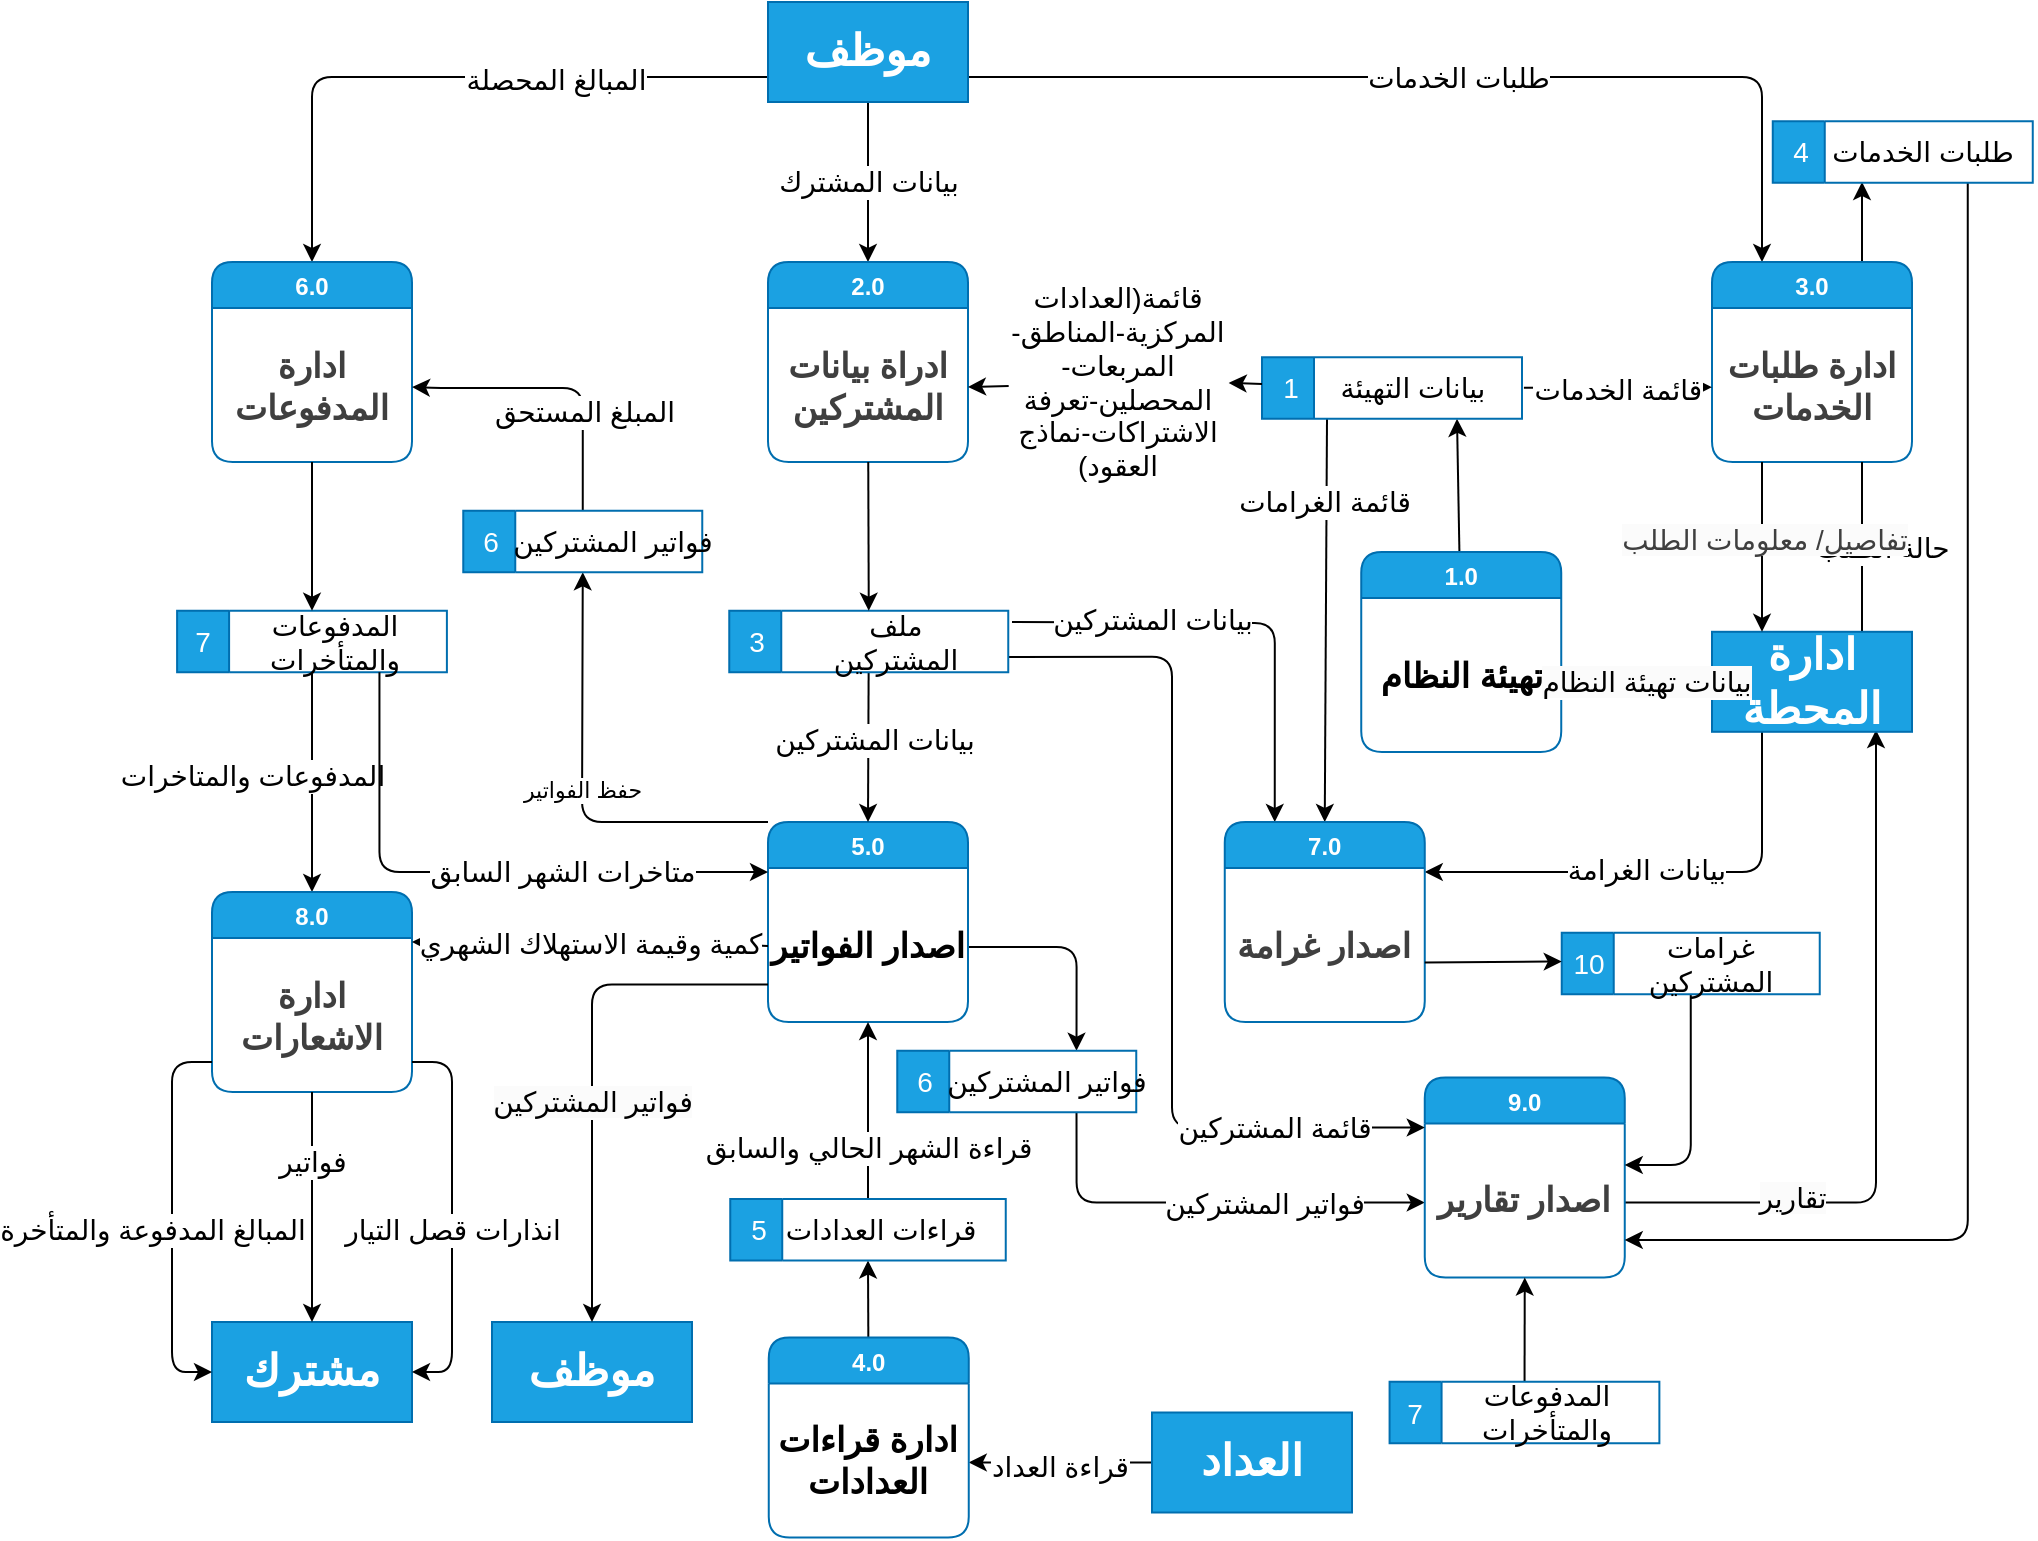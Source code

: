<mxfile>
    <diagram id="zlmuE82KTiLEKRSatydy" name="Page-1">
        <mxGraphModel dx="2005" dy="540" grid="1" gridSize="10" guides="1" tooltips="1" connect="1" arrows="1" fold="1" page="0" pageScale="1" pageWidth="1100" pageHeight="850" background="#ffffff" math="0" shadow="0">
            <root>
                <mxCell id="0"/>
                <mxCell id="1" parent="0"/>
                <mxCell id="33" style="edgeStyle=elbowEdgeStyle;html=1;startArrow=none;endArrow=classic;exitX=1;exitY=0.75;exitDx=0;exitDy=0;entryX=0.25;entryY=0;entryDx=0;entryDy=0;endFill=1;" parent="1" source="8" target="25" edge="1">
                    <mxGeometry relative="1" as="geometry">
                        <Array as="points">
                            <mxPoint x="695" y="230"/>
                        </Array>
                    </mxGeometry>
                </mxCell>
                <mxCell id="117" value="طلبات الخدمات" style="edgeLabel;align=center;verticalAlign=middle;resizable=0;points=[];fontSize=14;textShadow=0;labelBorderColor=none;labelBackgroundColor=default;fontColor=default;html=1;" parent="33" vertex="1" connectable="0">
                    <mxGeometry relative="1" as="geometry">
                        <mxPoint as="offset"/>
                    </mxGeometry>
                </mxCell>
                <mxCell id="34" style="edgeStyle=elbowEdgeStyle;html=1;startArrow=none;endArrow=classic;exitX=0;exitY=0.75;exitDx=0;exitDy=0;entryX=0.5;entryY=0;entryDx=0;entryDy=0;endFill=1;" parent="1" source="8" target="30" edge="1">
                    <mxGeometry relative="1" as="geometry">
                        <Array as="points">
                            <mxPoint x="-30" y="200"/>
                        </Array>
                    </mxGeometry>
                </mxCell>
                <mxCell id="118" value="المبالغ المحصلة" style="edgeLabel;align=center;verticalAlign=middle;resizable=0;points=[];fontSize=14;" parent="34" vertex="1" connectable="0">
                    <mxGeometry x="-0.34" relative="1" as="geometry">
                        <mxPoint as="offset"/>
                    </mxGeometry>
                </mxCell>
                <mxCell id="35" style="edgeStyle=elbowEdgeStyle;html=1;startArrow=none;endArrow=classic;entryX=0.5;entryY=0;entryDx=0;entryDy=0;endFill=1;elbow=horizontal;" parent="1" source="8" target="28" edge="1">
                    <mxGeometry relative="1" as="geometry"/>
                </mxCell>
                <mxCell id="125" value="&lt;font style=&quot;font-size: 14px;&quot;&gt;بيانات المشترك&lt;/font&gt;" style="edgeLabel;html=1;align=center;verticalAlign=middle;resizable=0;points=[];" parent="35" vertex="1" connectable="0">
                    <mxGeometry relative="1" as="geometry">
                        <mxPoint as="offset"/>
                    </mxGeometry>
                </mxCell>
                <UserObject label="موظف" treeRoot="1" id="8">
                    <mxCell style="whiteSpace=wrap;html=1;align=center;treeFolding=1;treeMoving=1;newEdgeStyle={&quot;edgeStyle&quot;:&quot;elbowEdgeStyle&quot;,&quot;startArrow&quot;:&quot;none&quot;,&quot;endArrow&quot;:&quot;none&quot;};fontSize=22;fontStyle=1;fillColor=#1ba1e2;strokeColor=#006EAF;fontColor=#ffffff;" parent="1" vertex="1">
                        <mxGeometry x="198" y="150" width="100" height="50" as="geometry"/>
                    </mxCell>
                </UserObject>
                <mxCell id="217" style="edgeStyle=none;html=1;exitX=0.75;exitY=0;exitDx=0;exitDy=0;fontFamily=Helvetica;fontSize=11;fontColor=default;labelBackgroundColor=default;resizable=0;" parent="1" source="25" edge="1">
                    <mxGeometry relative="1" as="geometry">
                        <mxPoint x="745" y="240" as="targetPoint"/>
                    </mxGeometry>
                </mxCell>
                <mxCell id="25" value="3.0" style="swimlane;rounded=1;fillColor=#1ba1e2;fontColor=#ffffff;strokeColor=#006EAF;" parent="1" vertex="1">
                    <mxGeometry x="670" y="280" width="100" height="100" as="geometry"/>
                </mxCell>
                <mxCell id="26" value="&lt;span style=&quot;color: rgb(63, 63, 63); font-size: 17px;&quot;&gt;ادارة طلبات الخدمات&lt;/span&gt;" style="text;html=1;align=center;verticalAlign=middle;whiteSpace=wrap;rounded=1;fontStyle=1;" parent="25" vertex="1">
                    <mxGeometry y="25" width="100" height="75" as="geometry"/>
                </mxCell>
                <mxCell id="28" value="2.0" style="swimlane;rounded=1;fillColor=#1ba1e2;fontColor=#ffffff;strokeColor=#006EAF;startSize=23;" parent="1" vertex="1">
                    <mxGeometry x="198" y="280" width="100" height="100" as="geometry"/>
                </mxCell>
                <mxCell id="29" value="&lt;span style=&quot;color: rgb(63, 63, 63); font-size: 17px;&quot;&gt;ادراة بيانات المشتركين&lt;/span&gt;" style="text;html=1;align=center;verticalAlign=middle;whiteSpace=wrap;rounded=1;fontStyle=1;" parent="28" vertex="1">
                    <mxGeometry y="25" width="100" height="75" as="geometry"/>
                </mxCell>
                <mxCell id="30" value="6.0" style="swimlane;rounded=1;fillColor=#1ba1e2;fontColor=#ffffff;strokeColor=#006EAF;" parent="1" vertex="1">
                    <mxGeometry x="-80" y="280" width="100" height="100" as="geometry"/>
                </mxCell>
                <mxCell id="31" value="&lt;span style=&quot;color: rgb(63, 63, 63); font-size: 17px;&quot;&gt;ادارة المدفوعات&lt;/span&gt;" style="text;html=1;align=center;verticalAlign=middle;whiteSpace=wrap;rounded=1;fontStyle=1;" parent="30" vertex="1">
                    <mxGeometry y="25" width="100" height="75" as="geometry"/>
                </mxCell>
                <mxCell id="147" style="edgeStyle=elbowEdgeStyle;html=1;startArrow=none;endArrow=classic;entryX=1;entryY=0.5;entryDx=0;entryDy=0;endFill=1;" parent="1" source="41" target="43" edge="1">
                    <mxGeometry relative="1" as="geometry"/>
                </mxCell>
                <mxCell id="148" value="قراءة العداد" style="edgeLabel;align=center;verticalAlign=middle;resizable=0;points=[];fontSize=14;" parent="147" vertex="1" connectable="0">
                    <mxGeometry relative="1" as="geometry">
                        <mxPoint y="1" as="offset"/>
                    </mxGeometry>
                </mxCell>
                <UserObject label="العداد" treeRoot="1" id="41">
                    <mxCell style="whiteSpace=wrap;html=1;align=center;treeFolding=1;treeMoving=1;newEdgeStyle={&quot;edgeStyle&quot;:&quot;elbowEdgeStyle&quot;,&quot;startArrow&quot;:&quot;none&quot;,&quot;endArrow&quot;:&quot;none&quot;};fontSize=22;fontStyle=1;fillColor=#1ba1e2;strokeColor=#006EAF;fontColor=#ffffff;" parent="1" vertex="1">
                        <mxGeometry x="390" y="855.25" width="100" height="50" as="geometry"/>
                    </mxCell>
                </UserObject>
                <mxCell id="155" style="edgeStyle=none;html=1;entryX=0;entryY=0.5;entryDx=0;entryDy=0;" parent="1" source="42" target="150" edge="1">
                    <mxGeometry relative="1" as="geometry">
                        <mxPoint x="248.38" y="762.255" as="targetPoint"/>
                    </mxGeometry>
                </mxCell>
                <mxCell id="42" value="4.0" style="swimlane;rounded=1;fillColor=#1ba1e2;fontColor=#ffffff;strokeColor=#006EAF;" parent="1" vertex="1">
                    <mxGeometry x="198.38" y="817.75" width="100" height="100" as="geometry"/>
                </mxCell>
                <mxCell id="43" value="&lt;font style=&quot;font-size: 17px;&quot;&gt;ادارة قراءات العدادات&lt;/font&gt;" style="text;html=1;align=center;verticalAlign=middle;whiteSpace=wrap;rounded=1;fontStyle=1;" parent="42" vertex="1">
                    <mxGeometry y="25" width="100" height="75" as="geometry"/>
                </mxCell>
                <mxCell id="160" style="edgeStyle=orthogonalEdgeStyle;html=1;entryX=1;entryY=0.75;entryDx=0;entryDy=0;exitX=1;exitY=0.5;exitDx=0;exitDy=0;" parent="1" source="47" target="55" edge="1">
                    <mxGeometry relative="1" as="geometry"/>
                </mxCell>
                <mxCell id="219" value="حفظ الفواتير" style="edgeStyle=none;html=1;exitX=0;exitY=0;exitDx=0;exitDy=0;entryX=0;entryY=0.5;entryDx=0;entryDy=0;" edge="1" parent="1" source="46" target="196">
                    <mxGeometry relative="1" as="geometry">
                        <Array as="points">
                            <mxPoint x="105" y="560"/>
                        </Array>
                    </mxGeometry>
                </mxCell>
                <mxCell id="46" value="5.0" style="swimlane;rounded=1;fillColor=#1ba1e2;fontColor=#ffffff;strokeColor=#006EAF;" parent="1" vertex="1">
                    <mxGeometry x="198" y="560" width="100" height="100" as="geometry"/>
                </mxCell>
                <mxCell id="47" value="&lt;font style=&quot;font-size: 17px;&quot;&gt;اصدار الفواتير&lt;/font&gt;" style="text;html=1;align=center;verticalAlign=middle;whiteSpace=wrap;rounded=1;fontStyle=1;" parent="46" vertex="1">
                    <mxGeometry y="25" width="100" height="75" as="geometry"/>
                </mxCell>
                <mxCell id="92" style="edgeStyle=none;html=1;entryX=0.5;entryY=0;entryDx=0;entryDy=0;" parent="1" source="51" target="68" edge="1">
                    <mxGeometry relative="1" as="geometry"/>
                </mxCell>
                <mxCell id="143" value="المدفوعات والمتاخرات" style="edgeLabel;align=center;verticalAlign=middle;resizable=0;points=[];fontSize=14;html=1;" parent="92" vertex="1" connectable="0">
                    <mxGeometry relative="1" as="geometry">
                        <mxPoint x="-30" y="-3" as="offset"/>
                    </mxGeometry>
                </mxCell>
                <mxCell id="51" value="" style="swimlane;html=1;fillColor=#1ba1e2;whiteSpace=wrap;rotation=-90;startSize=26;fontColor=#ffffff;strokeColor=#006EAF;" parent="1" vertex="1">
                    <mxGeometry x="-45.38" y="402.3" width="30.76" height="134.9" as="geometry"/>
                </mxCell>
                <mxCell id="52" value="7" style="text;html=1;align=center;verticalAlign=middle;whiteSpace=wrap;rounded=0;fontStyle=0;fontSize=14;rotation=0;fillColor=none;fontColor=#FFFFFF;" parent="51" vertex="1">
                    <mxGeometry x="-49.66" y="57.95" width="20.62" height="20" as="geometry"/>
                </mxCell>
                <mxCell id="53" value="المدفوعات والمتأخرات" style="text;html=1;align=center;verticalAlign=middle;whiteSpace=wrap;rounded=0;fontStyle=0;fontSize=14;rotation=0;" parent="51" vertex="1">
                    <mxGeometry x="-29.04" y="57.45" width="111" height="20" as="geometry"/>
                </mxCell>
                <mxCell id="159" style="edgeStyle=orthogonalEdgeStyle;html=1;exitX=0;exitY=0.75;exitDx=0;exitDy=0;entryX=0;entryY=0.5;entryDx=0;entryDy=0;" parent="1" source="55" target="72" edge="1">
                    <mxGeometry relative="1" as="geometry"/>
                </mxCell>
                <mxCell id="168" value="&lt;font style=&quot;font-size: 14px;&quot;&gt;فواتير المشتركين&lt;/font&gt;" style="edgeLabel;html=1;align=center;verticalAlign=middle;resizable=0;points=[];" parent="159" vertex="1" connectable="0">
                    <mxGeometry x="0.267" relative="1" as="geometry">
                        <mxPoint as="offset"/>
                    </mxGeometry>
                </mxCell>
                <mxCell id="55" value="" style="swimlane;html=1;fillColor=#1ba1e2;whiteSpace=wrap;rotation=-90;startSize=26;fontColor=#ffffff;strokeColor=#006EAF;" parent="1" vertex="1">
                    <mxGeometry x="307" y="630" width="30.76" height="119.5" as="geometry"/>
                </mxCell>
                <mxCell id="56" value="6" style="text;html=1;align=center;verticalAlign=middle;whiteSpace=wrap;rounded=0;fontStyle=0;fontSize=14;rotation=0;fillColor=none;fontColor=#FFFFFF;" parent="55" vertex="1">
                    <mxGeometry x="-40.66" y="49.95" width="20.62" height="20" as="geometry"/>
                </mxCell>
                <mxCell id="57" value="فواتير المشتركين" style="text;html=1;align=center;verticalAlign=middle;whiteSpace=wrap;rounded=0;fontStyle=0;fontSize=14;rotation=0;" parent="55" vertex="1">
                    <mxGeometry x="-24.66" y="49.95" width="111" height="20" as="geometry"/>
                </mxCell>
                <UserObject label="مشترك" treeRoot="1" id="63">
                    <mxCell style="whiteSpace=wrap;html=1;align=center;treeFolding=1;treeMoving=1;newEdgeStyle={&quot;edgeStyle&quot;:&quot;elbowEdgeStyle&quot;,&quot;startArrow&quot;:&quot;none&quot;,&quot;endArrow&quot;:&quot;none&quot;};fontSize=22;fontStyle=1;fillColor=#1ba1e2;strokeColor=#006EAF;fontColor=#ffffff;" parent="1" vertex="1">
                        <mxGeometry x="-80" y="810" width="100" height="50" as="geometry"/>
                    </mxCell>
                </UserObject>
                <mxCell id="68" value="8.0" style="swimlane;rounded=1;fillColor=#1ba1e2;fontColor=#ffffff;strokeColor=#006EAF;" parent="1" vertex="1">
                    <mxGeometry x="-80" y="595" width="100" height="100" as="geometry"/>
                </mxCell>
                <mxCell id="69" value="&lt;span style=&quot;color: rgb(63, 63, 63); font-size: 17px;&quot;&gt;ادارة الاشعارات&lt;/span&gt;" style="text;html=1;align=center;verticalAlign=middle;whiteSpace=wrap;rounded=1;fontStyle=1;" parent="68" vertex="1">
                    <mxGeometry y="25" width="100" height="75" as="geometry"/>
                </mxCell>
                <mxCell id="77" style="edgeStyle=orthogonalEdgeStyle;html=1;startArrow=classic;endArrow=none;entryX=1;entryY=0.5;entryDx=0;entryDy=0;endFill=0;startFill=1;exitX=0.82;exitY=0.982;exitDx=0;exitDy=0;exitPerimeter=0;" parent="1" source="70" target="72" edge="1">
                    <mxGeometry relative="1" as="geometry">
                        <mxPoint x="750" y="540" as="sourcePoint"/>
                    </mxGeometry>
                </mxCell>
                <mxCell id="109" value="&lt;span style=&quot;color: rgb(0, 0, 0); font-size: 14px; text-wrap-mode: wrap; background-color: rgb(251, 251, 251);&quot;&gt;تقارير&lt;/span&gt;" style="edgeLabel;html=1;align=center;verticalAlign=middle;resizable=0;points=[];" parent="77" vertex="1" connectable="0">
                    <mxGeometry x="0.5" relative="1" as="geometry">
                        <mxPoint x="-7" y="-3" as="offset"/>
                    </mxGeometry>
                </mxCell>
                <mxCell id="140" style="edgeStyle=elbowEdgeStyle;html=1;startArrow=none;endArrow=classic;startFill=0;endFill=1;exitX=0.25;exitY=1;exitDx=0;exitDy=0;entryX=1;entryY=0;entryDx=0;entryDy=0;" parent="1" source="70" target="139" edge="1">
                    <mxGeometry relative="1" as="geometry">
                        <mxPoint x="670" y="540" as="sourcePoint"/>
                        <mxPoint x="530" y="590" as="targetPoint"/>
                        <Array as="points">
                            <mxPoint x="695" y="570"/>
                        </Array>
                    </mxGeometry>
                </mxCell>
                <mxCell id="175" value="&lt;font style=&quot;font-size: 14px;&quot;&gt;بيانات الغرامة&lt;/font&gt;" style="edgeLabel;html=1;align=center;verticalAlign=middle;resizable=0;points=[];" parent="140" vertex="1" connectable="0">
                    <mxGeometry x="0.073" y="-1" relative="1" as="geometry">
                        <mxPoint as="offset"/>
                    </mxGeometry>
                </mxCell>
                <mxCell id="180" style="edgeStyle=elbowEdgeStyle;html=1;startArrow=none;endArrow=none;exitX=0.75;exitY=0;exitDx=0;exitDy=0;entryX=0.75;entryY=1;entryDx=0;entryDy=0;fontFamily=Helvetica;fontSize=11;fontColor=default;labelBackgroundColor=default;resizable=0;" parent="1" source="70" target="26" edge="1">
                    <mxGeometry relative="1" as="geometry"/>
                </mxCell>
                <mxCell id="181" value="&lt;font style=&quot;font-size: 14px;&quot;&gt;حالة الطلب&lt;/font&gt;" style="edgeLabel;align=center;verticalAlign=middle;resizable=0;points=[];fontFamily=Helvetica;fontSize=11;fontColor=default;labelBackgroundColor=default;fillColor=none;gradientColor=none;html=1;" parent="180" vertex="1" connectable="0">
                    <mxGeometry y="-10" relative="1" as="geometry">
                        <mxPoint as="offset"/>
                    </mxGeometry>
                </mxCell>
                <UserObject label="ادارة المحطة" treeRoot="1" id="70">
                    <mxCell style="whiteSpace=wrap;html=1;align=center;treeFolding=1;treeMoving=1;newEdgeStyle={&quot;edgeStyle&quot;:&quot;elbowEdgeStyle&quot;,&quot;startArrow&quot;:&quot;none&quot;,&quot;endArrow&quot;:&quot;none&quot;};fontSize=22;fontStyle=1;fillColor=#1ba1e2;strokeColor=#006EAF;fontColor=#ffffff;" parent="1" vertex="1">
                        <mxGeometry x="670" y="464.9" width="100" height="50" as="geometry"/>
                    </mxCell>
                </UserObject>
                <mxCell id="71" value="9.0" style="swimlane;rounded=1;fillColor=#1ba1e2;fontColor=#ffffff;strokeColor=#006EAF;" parent="1" vertex="1">
                    <mxGeometry x="526.38" y="687.75" width="100" height="100" as="geometry"/>
                </mxCell>
                <mxCell id="72" value="&lt;span style=&quot;color: rgb(63, 63, 63); font-size: 17px;&quot;&gt;اصدار تقارير&lt;/span&gt;" style="text;html=1;align=center;verticalAlign=middle;whiteSpace=wrap;rounded=1;fontStyle=1;" parent="71" vertex="1">
                    <mxGeometry y="25" width="100" height="75" as="geometry"/>
                </mxCell>
                <mxCell id="104" style="edgeStyle=none;html=1;entryX=0;entryY=0.75;entryDx=0;entryDy=0;" parent="1" source="74" target="96" edge="1">
                    <mxGeometry relative="1" as="geometry"/>
                </mxCell>
                <mxCell id="74" value="1.0" style="swimlane;rounded=1;fillColor=#1ba1e2;fontColor=#ffffff;strokeColor=#006EAF;" parent="1" vertex="1">
                    <mxGeometry x="494.62" y="425" width="100" height="100" as="geometry"/>
                </mxCell>
                <mxCell id="75" value="&lt;font style=&quot;font-size: 17px;&quot;&gt;تهيئة النظام&lt;/font&gt;" style="text;html=1;align=center;verticalAlign=middle;whiteSpace=wrap;rounded=1;fontStyle=1;" parent="74" vertex="1">
                    <mxGeometry y="25" width="100" height="75" as="geometry"/>
                </mxCell>
                <mxCell id="78" style="edgeStyle=none;html=1;entryX=0;entryY=0.5;entryDx=0;entryDy=0;endArrow=none;endFill=0;startArrow=classic;startFill=1;" parent="1" source="75" target="70" edge="1">
                    <mxGeometry relative="1" as="geometry"/>
                </mxCell>
                <mxCell id="106" value="&lt;span style=&quot;color: rgb(0, 0, 0); font-size: 14px; text-wrap-mode: wrap; background-color: rgb(251, 251, 251);&quot;&gt;بيانات تهيئة النظام&lt;/span&gt;" style="edgeLabel;html=1;align=center;verticalAlign=middle;resizable=0;points=[];rotation=0;" parent="78" vertex="1" connectable="0">
                    <mxGeometry x="0.13" relative="1" as="geometry">
                        <mxPoint as="offset"/>
                    </mxGeometry>
                </mxCell>
                <mxCell id="88" style="edgeStyle=none;html=1;entryX=0.5;entryY=0;entryDx=0;entryDy=0;" parent="1" source="84" target="46" edge="1">
                    <mxGeometry relative="1" as="geometry"/>
                </mxCell>
                <mxCell id="169" value="&lt;font style=&quot;font-size: 14px;&quot;&gt;بيانات المشتركين&lt;/font&gt;" style="edgeLabel;html=1;align=center;verticalAlign=middle;resizable=0;points=[];" parent="88" vertex="1" connectable="0">
                    <mxGeometry x="-0.096" y="3" relative="1" as="geometry">
                        <mxPoint as="offset"/>
                    </mxGeometry>
                </mxCell>
                <mxCell id="145" style="edgeStyle=orthogonalEdgeStyle;html=1;entryX=0.25;entryY=0;entryDx=0;entryDy=0;" parent="1" target="138" edge="1">
                    <mxGeometry relative="1" as="geometry">
                        <mxPoint x="320" y="460" as="sourcePoint"/>
                    </mxGeometry>
                </mxCell>
                <mxCell id="166" value="&lt;font style=&quot;font-size: 14px;&quot;&gt;بيانات المشتركين&lt;/font&gt;" style="edgeLabel;html=1;align=center;verticalAlign=middle;resizable=0;points=[];" parent="145" vertex="1" connectable="0">
                    <mxGeometry x="-0.186" relative="1" as="geometry">
                        <mxPoint x="-24" y="-2" as="offset"/>
                    </mxGeometry>
                </mxCell>
                <mxCell id="158" style="edgeStyle=orthogonalEdgeStyle;html=1;exitX=0.25;exitY=1;exitDx=0;exitDy=0;entryX=0;entryY=0.25;entryDx=0;entryDy=0;" parent="1" source="84" target="71" edge="1">
                    <mxGeometry relative="1" as="geometry">
                        <Array as="points">
                            <mxPoint x="400" y="477"/>
                            <mxPoint x="400" y="713"/>
                        </Array>
                    </mxGeometry>
                </mxCell>
                <mxCell id="167" value="&lt;font style=&quot;font-size: 14px;&quot;&gt;قائمة المشتركين&lt;/font&gt;" style="edgeLabel;html=1;align=center;verticalAlign=middle;resizable=0;points=[];" parent="158" vertex="1" connectable="0">
                    <mxGeometry x="0.66" relative="1" as="geometry">
                        <mxPoint as="offset"/>
                    </mxGeometry>
                </mxCell>
                <mxCell id="84" value="" style="swimlane;html=1;fillColor=#1ba1e2;whiteSpace=wrap;rotation=-90;startSize=26;fontColor=#ffffff;strokeColor=#006EAF;" parent="1" vertex="1">
                    <mxGeometry x="233" y="400" width="30.76" height="139.5" as="geometry"/>
                </mxCell>
                <mxCell id="85" value="3" style="text;html=1;align=center;verticalAlign=middle;whiteSpace=wrap;rounded=0;fontStyle=0;fontSize=14;rotation=0;fillColor=none;fontColor=#FFFFFF;" parent="84" vertex="1">
                    <mxGeometry x="-50.66" y="59.95" width="20.62" height="20" as="geometry"/>
                </mxCell>
                <mxCell id="87" style="edgeStyle=none;html=1;entryX=1;entryY=0.5;entryDx=0;entryDy=0;" parent="1" source="29" target="84" edge="1">
                    <mxGeometry relative="1" as="geometry"/>
                </mxCell>
                <mxCell id="91" style="edgeStyle=none;html=1;entryX=1;entryY=0.5;entryDx=0;entryDy=0;" parent="1" source="31" target="51" edge="1">
                    <mxGeometry relative="1" as="geometry"/>
                </mxCell>
                <mxCell id="93" style="edgeStyle=none;html=1;entryX=1;entryY=0.25;entryDx=0;entryDy=0;" parent="1" source="47" target="68" edge="1">
                    <mxGeometry relative="1" as="geometry"/>
                </mxCell>
                <mxCell id="94" value="&lt;font style=&quot;font-size: 14px;&quot;&gt;كمية وقيمة الاستهلاك الشهري&lt;/font&gt;" style="edgeLabel;html=1;align=center;verticalAlign=middle;resizable=0;points=[];" parent="93" vertex="1" connectable="0">
                    <mxGeometry relative="1" as="geometry">
                        <mxPoint as="offset"/>
                    </mxGeometry>
                </mxCell>
                <mxCell id="101" style="edgeStyle=none;html=1;entryX=1;entryY=0.5;entryDx=0;entryDy=0;" parent="1" source="130" target="29" edge="1">
                    <mxGeometry relative="1" as="geometry"/>
                </mxCell>
                <mxCell id="141" style="edgeStyle=none;html=1;exitX=0;exitY=0.25;exitDx=0;exitDy=0;entryX=0.5;entryY=0;entryDx=0;entryDy=0;" parent="1" source="96" target="138" edge="1">
                    <mxGeometry relative="1" as="geometry"/>
                </mxCell>
                <mxCell id="142" value="&lt;font style=&quot;font-size: 14px;&quot;&gt;قائمة الغرامات&lt;/font&gt;" style="edgeLabel;html=1;align=center;verticalAlign=middle;resizable=0;points=[];" parent="141" vertex="1" connectable="0">
                    <mxGeometry x="-0.071" relative="1" as="geometry">
                        <mxPoint x="-1" y="-52" as="offset"/>
                    </mxGeometry>
                </mxCell>
                <mxCell id="96" value="" style="swimlane;html=1;fillColor=#1ba1e2;whiteSpace=wrap;rotation=-90;startSize=26;fontColor=#ffffff;strokeColor=#006EAF;" parent="1" vertex="1">
                    <mxGeometry x="494.62" y="278" width="30.76" height="130" as="geometry"/>
                </mxCell>
                <mxCell id="97" value="1" style="text;html=1;align=center;verticalAlign=middle;whiteSpace=wrap;rounded=0;fontStyle=0;fontSize=14;rotation=0;fillColor=none;fontColor=#FFFFFF;" parent="96" vertex="1">
                    <mxGeometry x="-45.66" y="54.95" width="20.62" height="20" as="geometry"/>
                </mxCell>
                <mxCell id="98" value="بيانات التهيئة" style="text;html=1;align=center;verticalAlign=middle;whiteSpace=wrap;rounded=0;fontStyle=0;fontSize=14;rotation=0;" parent="96" vertex="1">
                    <mxGeometry x="-29.66" y="54.95" width="111" height="20" as="geometry"/>
                </mxCell>
                <mxCell id="102" style="edgeStyle=none;html=1;" parent="1" source="98" target="26" edge="1">
                    <mxGeometry relative="1" as="geometry"/>
                </mxCell>
                <mxCell id="103" value="قائمة الخدمات" style="edgeLabel;align=center;verticalAlign=middle;resizable=0;points=[];fontSize=14;" parent="102" vertex="1" connectable="0">
                    <mxGeometry relative="1" as="geometry">
                        <mxPoint as="offset"/>
                    </mxGeometry>
                </mxCell>
                <mxCell id="131" value="" style="edgeStyle=none;html=1;entryX=1;entryY=0.5;entryDx=0;entryDy=0;" parent="1" source="96" target="130" edge="1">
                    <mxGeometry relative="1" as="geometry">
                        <mxPoint x="445" y="343" as="sourcePoint"/>
                        <mxPoint x="298" y="343" as="targetPoint"/>
                    </mxGeometry>
                </mxCell>
                <mxCell id="130" value="&lt;font style=&quot;font-size: 14px;&quot;&gt;قائمة(العدادات المركزية-المناطق-المربعات-المحصلين-تعرفة الاشتراكات-نماذج العقود)&lt;/font&gt;" style="text;html=1;align=center;verticalAlign=middle;whiteSpace=wrap;rounded=0;" parent="1" vertex="1">
                    <mxGeometry x="318.34" y="272.9" width="110" height="135.1" as="geometry"/>
                </mxCell>
                <mxCell id="135" style="html=1;exitX=0;exitY=0.75;exitDx=0;exitDy=0;entryX=0;entryY=0.25;entryDx=0;entryDy=0;elbow=vertical;edgeStyle=elbowEdgeStyle;" parent="1" source="51" edge="1" target="46">
                    <mxGeometry relative="1" as="geometry">
                        <mxPoint y="490" as="sourcePoint"/>
                        <mxPoint x="200" y="580" as="targetPoint"/>
                        <Array as="points">
                            <mxPoint x="80" y="585"/>
                        </Array>
                    </mxGeometry>
                </mxCell>
                <mxCell id="136" value="&lt;font style=&quot;font-size: 14px;&quot;&gt;متاخرات الشهر السابق&lt;/font&gt;" style="edgeLabel;html=1;align=center;verticalAlign=middle;resizable=0;points=[];" parent="135" vertex="1" connectable="0">
                    <mxGeometry x="0.3" relative="1" as="geometry">
                        <mxPoint as="offset"/>
                    </mxGeometry>
                </mxCell>
                <mxCell id="138" value="7.0" style="swimlane;rounded=1;fillColor=#1ba1e2;fontColor=#ffffff;strokeColor=#006EAF;" parent="1" vertex="1">
                    <mxGeometry x="426.38" y="560" width="100" height="100" as="geometry"/>
                </mxCell>
                <mxCell id="139" value="&lt;span style=&quot;color: rgb(63, 63, 63); font-size: 17px;&quot;&gt;اصدار غرامة&lt;/span&gt;" style="text;html=1;align=center;verticalAlign=middle;whiteSpace=wrap;rounded=1;fontStyle=1;" parent="138" vertex="1">
                    <mxGeometry y="25" width="100" height="75" as="geometry"/>
                </mxCell>
                <mxCell id="86" value="ملف المشتركين" style="text;html=1;align=center;verticalAlign=middle;whiteSpace=wrap;rounded=0;fontStyle=0;fontSize=14;rotation=0;" parent="1" vertex="1">
                    <mxGeometry x="217" y="459.9" width="90" height="20" as="geometry"/>
                </mxCell>
                <mxCell id="156" style="edgeStyle=none;html=1;entryX=0.5;entryY=1;entryDx=0;entryDy=0;" parent="1" source="150" target="47" edge="1">
                    <mxGeometry relative="1" as="geometry"/>
                </mxCell>
                <mxCell id="170" value="&lt;font style=&quot;font-size: 14px;&quot;&gt;قراءة الشهر الحالي والسابق&lt;/font&gt;" style="edgeLabel;html=1;align=center;verticalAlign=middle;resizable=0;points=[];" parent="156" vertex="1" connectable="0">
                    <mxGeometry x="-0.415" y="1" relative="1" as="geometry">
                        <mxPoint x="1" as="offset"/>
                    </mxGeometry>
                </mxCell>
                <mxCell id="150" value="" style="swimlane;html=1;fillColor=#1ba1e2;whiteSpace=wrap;rotation=-90;startSize=26;fontColor=#ffffff;strokeColor=#006EAF;" parent="1" vertex="1">
                    <mxGeometry x="232.62" y="695" width="30.76" height="137.75" as="geometry"/>
                </mxCell>
                <mxCell id="151" value="5" style="text;html=1;align=center;verticalAlign=middle;whiteSpace=wrap;rounded=0;fontStyle=0;fontSize=14;rotation=0;fillColor=none;fontColor=#FFFFFF;" parent="150" vertex="1">
                    <mxGeometry x="-49.66" y="58.95" width="20.62" height="20" as="geometry"/>
                </mxCell>
                <mxCell id="152" value="قراءات العدادات" style="text;html=1;align=center;verticalAlign=middle;whiteSpace=wrap;rounded=0;fontStyle=0;fontSize=14;rotation=0;" parent="150" vertex="1">
                    <mxGeometry x="-33.66" y="58.95" width="111" height="20" as="geometry"/>
                </mxCell>
                <mxCell id="165" style="edgeStyle=none;html=1;entryX=0.5;entryY=1;entryDx=0;entryDy=0;" parent="1" source="162" target="72" edge="1">
                    <mxGeometry relative="1" as="geometry"/>
                </mxCell>
                <mxCell id="162" value="" style="swimlane;html=1;fillColor=#1ba1e2;whiteSpace=wrap;rotation=-90;startSize=26;fontColor=#ffffff;strokeColor=#006EAF;" parent="1" vertex="1">
                    <mxGeometry x="560.86" y="787.75" width="30.76" height="134.9" as="geometry"/>
                </mxCell>
                <mxCell id="163" value="7" style="text;html=1;align=center;verticalAlign=middle;whiteSpace=wrap;rounded=0;fontStyle=0;fontSize=14;rotation=0;fillColor=none;fontColor=#FFFFFF;" parent="162" vertex="1">
                    <mxGeometry x="-49.66" y="57.95" width="20.62" height="20" as="geometry"/>
                </mxCell>
                <mxCell id="164" value="المدفوعات والمتأخرات" style="text;html=1;align=center;verticalAlign=middle;whiteSpace=wrap;rounded=0;fontStyle=0;fontSize=14;rotation=0;" parent="162" vertex="1">
                    <mxGeometry x="-29.04" y="57.45" width="111" height="20" as="geometry"/>
                </mxCell>
                <mxCell id="215" style="edgeStyle=orthogonalEdgeStyle;html=1;entryX=1;entryY=0.25;entryDx=0;entryDy=0;fontFamily=Helvetica;fontSize=11;fontColor=default;labelBackgroundColor=default;resizable=0;" parent="1" source="171" target="72" edge="1">
                    <mxGeometry relative="1" as="geometry"/>
                </mxCell>
                <mxCell id="171" value="" style="swimlane;html=1;fillColor=#1ba1e2;whiteSpace=wrap;rotation=-90;startSize=26;fontColor=#ffffff;strokeColor=#006EAF;" parent="1" vertex="1">
                    <mxGeometry x="643.99" y="566.25" width="30.76" height="129" as="geometry"/>
                </mxCell>
                <mxCell id="172" value="10" style="text;html=1;align=center;verticalAlign=middle;whiteSpace=wrap;rounded=0;fontStyle=0;fontSize=14;rotation=0;fillColor=none;fontColor=#FFFFFF;" parent="171" vertex="1">
                    <mxGeometry x="-45.66" y="54.95" width="20.62" height="20" as="geometry"/>
                </mxCell>
                <mxCell id="173" value="غرامات المشتركين" style="text;html=1;align=center;verticalAlign=middle;whiteSpace=wrap;rounded=0;fontStyle=0;fontSize=14;rotation=0;" parent="171" vertex="1">
                    <mxGeometry x="-29.66" y="54.95" width="111" height="20" as="geometry"/>
                </mxCell>
                <mxCell id="174" style="edgeStyle=none;html=1;exitX=1;exitY=0.75;exitDx=0;exitDy=0;entryX=0.5;entryY=0;entryDx=0;entryDy=0;" parent="1" edge="1">
                    <mxGeometry relative="1" as="geometry">
                        <mxPoint x="526.38" y="630.25" as="sourcePoint"/>
                        <mxPoint x="594.87" y="629.75" as="targetPoint"/>
                    </mxGeometry>
                </mxCell>
                <mxCell id="218" style="edgeStyle=orthogonalEdgeStyle;html=1;exitX=0;exitY=0.75;exitDx=0;exitDy=0;entryX=1;entryY=0.75;entryDx=0;entryDy=0;fontFamily=Helvetica;fontSize=11;fontColor=default;labelBackgroundColor=default;resizable=0;" parent="1" source="176" target="72" edge="1">
                    <mxGeometry relative="1" as="geometry"/>
                </mxCell>
                <mxCell id="176" value="" style="swimlane;html=1;fillColor=#1ba1e2;whiteSpace=wrap;rotation=-90;startSize=26;fontColor=#ffffff;strokeColor=#006EAF;" parent="1" vertex="1">
                    <mxGeometry x="750" y="160" width="30.76" height="130" as="geometry"/>
                </mxCell>
                <mxCell id="177" value="4" style="text;html=1;align=center;verticalAlign=middle;whiteSpace=wrap;rounded=0;fontStyle=0;fontSize=14;rotation=0;fillColor=none;fontColor=#FFFFFF;" parent="176" vertex="1">
                    <mxGeometry x="-45.66" y="54.95" width="20.62" height="20" as="geometry"/>
                </mxCell>
                <mxCell id="178" value="طلبات الخدمات" style="text;html=1;align=center;verticalAlign=middle;whiteSpace=wrap;rounded=0;fontStyle=0;fontSize=14;rotation=0;" parent="176" vertex="1">
                    <mxGeometry x="-29.66" y="54.95" width="111" height="20" as="geometry"/>
                </mxCell>
                <mxCell id="187" value="" style="edgeStyle=none;exitX=0.25;exitY=1;exitDx=0;exitDy=0;entryX=0.25;entryY=0;entryDx=0;entryDy=0;fontFamily=Helvetica;fontSize=11;fontColor=default;labelBackgroundColor=default;resizable=0;" parent="1" source="26" target="70" edge="1">
                    <mxGeometry relative="1" as="geometry"/>
                </mxCell>
                <mxCell id="191" value="&lt;span style=&quot;color: rgb(63, 63, 63); font-size: 14px; text-wrap-mode: wrap; background-color: rgb(251, 251, 251); line-height: 0%;&quot;&gt;تفاصيل/ معلومات الطلب&lt;/span&gt;" style="edgeLabel;html=1;align=center;verticalAlign=middle;resizable=0;points=[];fontFamily=Helvetica;fontSize=11;fontColor=default;labelBackgroundColor=default;fillColor=none;gradientColor=none;" parent="187" vertex="1" connectable="0">
                    <mxGeometry x="-0.058" y="1" relative="1" as="geometry">
                        <mxPoint as="offset"/>
                    </mxGeometry>
                </mxCell>
                <mxCell id="200" style="edgeStyle=orthogonalEdgeStyle;html=1;entryX=1;entryY=0.5;entryDx=0;entryDy=0;fontFamily=Helvetica;fontSize=11;fontColor=default;labelBackgroundColor=default;resizable=0;rounded=1;" parent="1" source="196" target="31" edge="1">
                    <mxGeometry relative="1" as="geometry">
                        <Array as="points">
                            <mxPoint x="105" y="343"/>
                            <mxPoint x="33" y="343"/>
                        </Array>
                    </mxGeometry>
                </mxCell>
                <mxCell id="201" value="&lt;font style=&quot;font-size: 14px;&quot;&gt;المبلغ المستحق&lt;/font&gt;" style="edgeLabel;html=1;align=center;verticalAlign=middle;resizable=0;points=[];fontFamily=Helvetica;fontSize=11;fontColor=default;labelBackgroundColor=default;fillColor=none;gradientColor=none;" parent="200" vertex="1" connectable="0">
                    <mxGeometry x="-0.321" relative="1" as="geometry">
                        <mxPoint as="offset"/>
                    </mxGeometry>
                </mxCell>
                <mxCell id="196" value="" style="swimlane;html=1;fillColor=#1ba1e2;whiteSpace=wrap;rotation=-90;startSize=26;fontColor=#ffffff;strokeColor=#006EAF;" parent="1" vertex="1">
                    <mxGeometry x="90" y="360" width="30.76" height="119.5" as="geometry"/>
                </mxCell>
                <mxCell id="197" value="6" style="text;html=1;align=center;verticalAlign=middle;whiteSpace=wrap;rounded=0;fontStyle=0;fontSize=14;rotation=0;fillColor=none;fontColor=#FFFFFF;" parent="196" vertex="1">
                    <mxGeometry x="-40.66" y="49.95" width="20.62" height="20" as="geometry"/>
                </mxCell>
                <mxCell id="198" value="فواتير المشتركين" style="text;html=1;align=center;verticalAlign=middle;whiteSpace=wrap;rounded=0;fontStyle=0;fontSize=14;rotation=0;" parent="196" vertex="1">
                    <mxGeometry x="-24.66" y="49.95" width="111" height="20" as="geometry"/>
                </mxCell>
                <mxCell id="202" style="edgeStyle=none;html=1;fontFamily=Helvetica;fontSize=11;fontColor=default;labelBackgroundColor=default;resizable=0;" parent="1" source="69" target="63" edge="1">
                    <mxGeometry relative="1" as="geometry"/>
                </mxCell>
                <mxCell id="205" value="&lt;font style=&quot;font-size: 14px;&quot;&gt;فواتير&lt;/font&gt;" style="edgeLabel;html=1;align=center;verticalAlign=middle;resizable=0;points=[];fontFamily=Helvetica;fontSize=11;fontColor=default;labelBackgroundColor=default;fillColor=none;gradientColor=none;" parent="202" vertex="1" connectable="0">
                    <mxGeometry x="0.148" relative="1" as="geometry">
                        <mxPoint y="-31" as="offset"/>
                    </mxGeometry>
                </mxCell>
                <mxCell id="203" style="edgeStyle=orthogonalEdgeStyle;html=1;entryX=1;entryY=0.5;entryDx=0;entryDy=0;fontFamily=Helvetica;fontSize=11;fontColor=default;labelBackgroundColor=default;resizable=0;" parent="1" source="69" target="63" edge="1">
                    <mxGeometry relative="1" as="geometry">
                        <Array as="points">
                            <mxPoint x="40" y="680"/>
                            <mxPoint x="40" y="835"/>
                        </Array>
                    </mxGeometry>
                </mxCell>
                <mxCell id="206" value="&lt;font style=&quot;font-size: 14px;&quot;&gt;انذارات قصل التيار&lt;/font&gt;" style="edgeLabel;html=1;align=center;verticalAlign=middle;resizable=0;points=[];fontFamily=Helvetica;fontSize=11;fontColor=default;labelBackgroundColor=default;fillColor=none;gradientColor=none;" parent="203" vertex="1" connectable="0">
                    <mxGeometry x="-0.282" y="-3" relative="1" as="geometry">
                        <mxPoint x="3" y="34" as="offset"/>
                    </mxGeometry>
                </mxCell>
                <mxCell id="204" style="edgeStyle=orthogonalEdgeStyle;html=1;entryX=0;entryY=0.5;entryDx=0;entryDy=0;fontFamily=Helvetica;fontSize=11;fontColor=default;labelBackgroundColor=default;resizable=0;" parent="1" target="63" edge="1">
                    <mxGeometry relative="1" as="geometry">
                        <mxPoint x="-80" y="680" as="sourcePoint"/>
                        <Array as="points">
                            <mxPoint x="-100" y="680"/>
                            <mxPoint x="-100" y="835"/>
                        </Array>
                    </mxGeometry>
                </mxCell>
                <mxCell id="207" value="&lt;font style=&quot;font-size: 14px;&quot;&gt;المبالغ المدفوعة والمتأخرة&lt;/font&gt;" style="edgeLabel;html=1;align=center;verticalAlign=middle;resizable=0;points=[];fontFamily=Helvetica;fontSize=11;fontColor=default;labelBackgroundColor=default;fillColor=none;gradientColor=none;" parent="204" vertex="1" connectable="0">
                    <mxGeometry x="-0.292" y="-1" relative="1" as="geometry">
                        <mxPoint x="-9" y="35" as="offset"/>
                    </mxGeometry>
                </mxCell>
                <UserObject label="موظف" treeRoot="1" id="208">
                    <mxCell style="whiteSpace=wrap;html=1;align=center;treeFolding=1;treeMoving=1;newEdgeStyle={&quot;edgeStyle&quot;:&quot;elbowEdgeStyle&quot;,&quot;startArrow&quot;:&quot;none&quot;,&quot;endArrow&quot;:&quot;none&quot;};fontSize=22;fontStyle=1;fillColor=#1ba1e2;strokeColor=#006EAF;fontColor=#ffffff;" parent="1" vertex="1">
                        <mxGeometry x="60" y="810" width="100" height="50" as="geometry"/>
                    </mxCell>
                </UserObject>
                <mxCell id="209" style="edgeStyle=elbowEdgeStyle;html=1;exitX=0;exitY=0.75;exitDx=0;exitDy=0;entryX=0.5;entryY=0;entryDx=0;entryDy=0;fontFamily=Helvetica;fontSize=11;fontColor=default;labelBackgroundColor=default;resizable=0;" parent="1" source="47" target="208" edge="1">
                    <mxGeometry relative="1" as="geometry">
                        <Array as="points">
                            <mxPoint x="110" y="730"/>
                        </Array>
                    </mxGeometry>
                </mxCell>
                <mxCell id="212" value="&lt;span style=&quot;color: rgb(0, 0, 0); font-size: 14px; text-wrap-mode: wrap; background-color: rgb(251, 251, 251);&quot;&gt;فواتير المشتركين&lt;/span&gt;" style="edgeLabel;html=1;align=center;verticalAlign=middle;resizable=0;points=[];fontFamily=Helvetica;fontSize=11;fontColor=default;labelBackgroundColor=default;fillColor=none;gradientColor=none;" parent="209" vertex="1" connectable="0">
                    <mxGeometry x="0.174" relative="1" as="geometry">
                        <mxPoint y="-4" as="offset"/>
                    </mxGeometry>
                </mxCell>
            </root>
        </mxGraphModel>
    </diagram>
</mxfile>